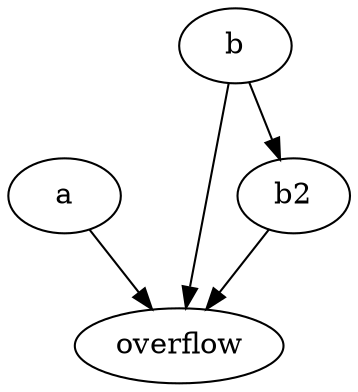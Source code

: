 strict digraph "" {
	a	[complexity=5,
		importance=0.4245283325,
		rank=0.0849056665];
	overflow	[complexity=0,
		importance=0.2735849975,
		rank=0.0];
	a -> overflow;
	b	[complexity=7,
		importance=0.61320771125,
		rank=0.0876011016071];
	b -> overflow;
	b2	[complexity=5,
		importance=0.46226437625,
		rank=0.09245287525];
	b -> b2;
	b2 -> overflow;
}
